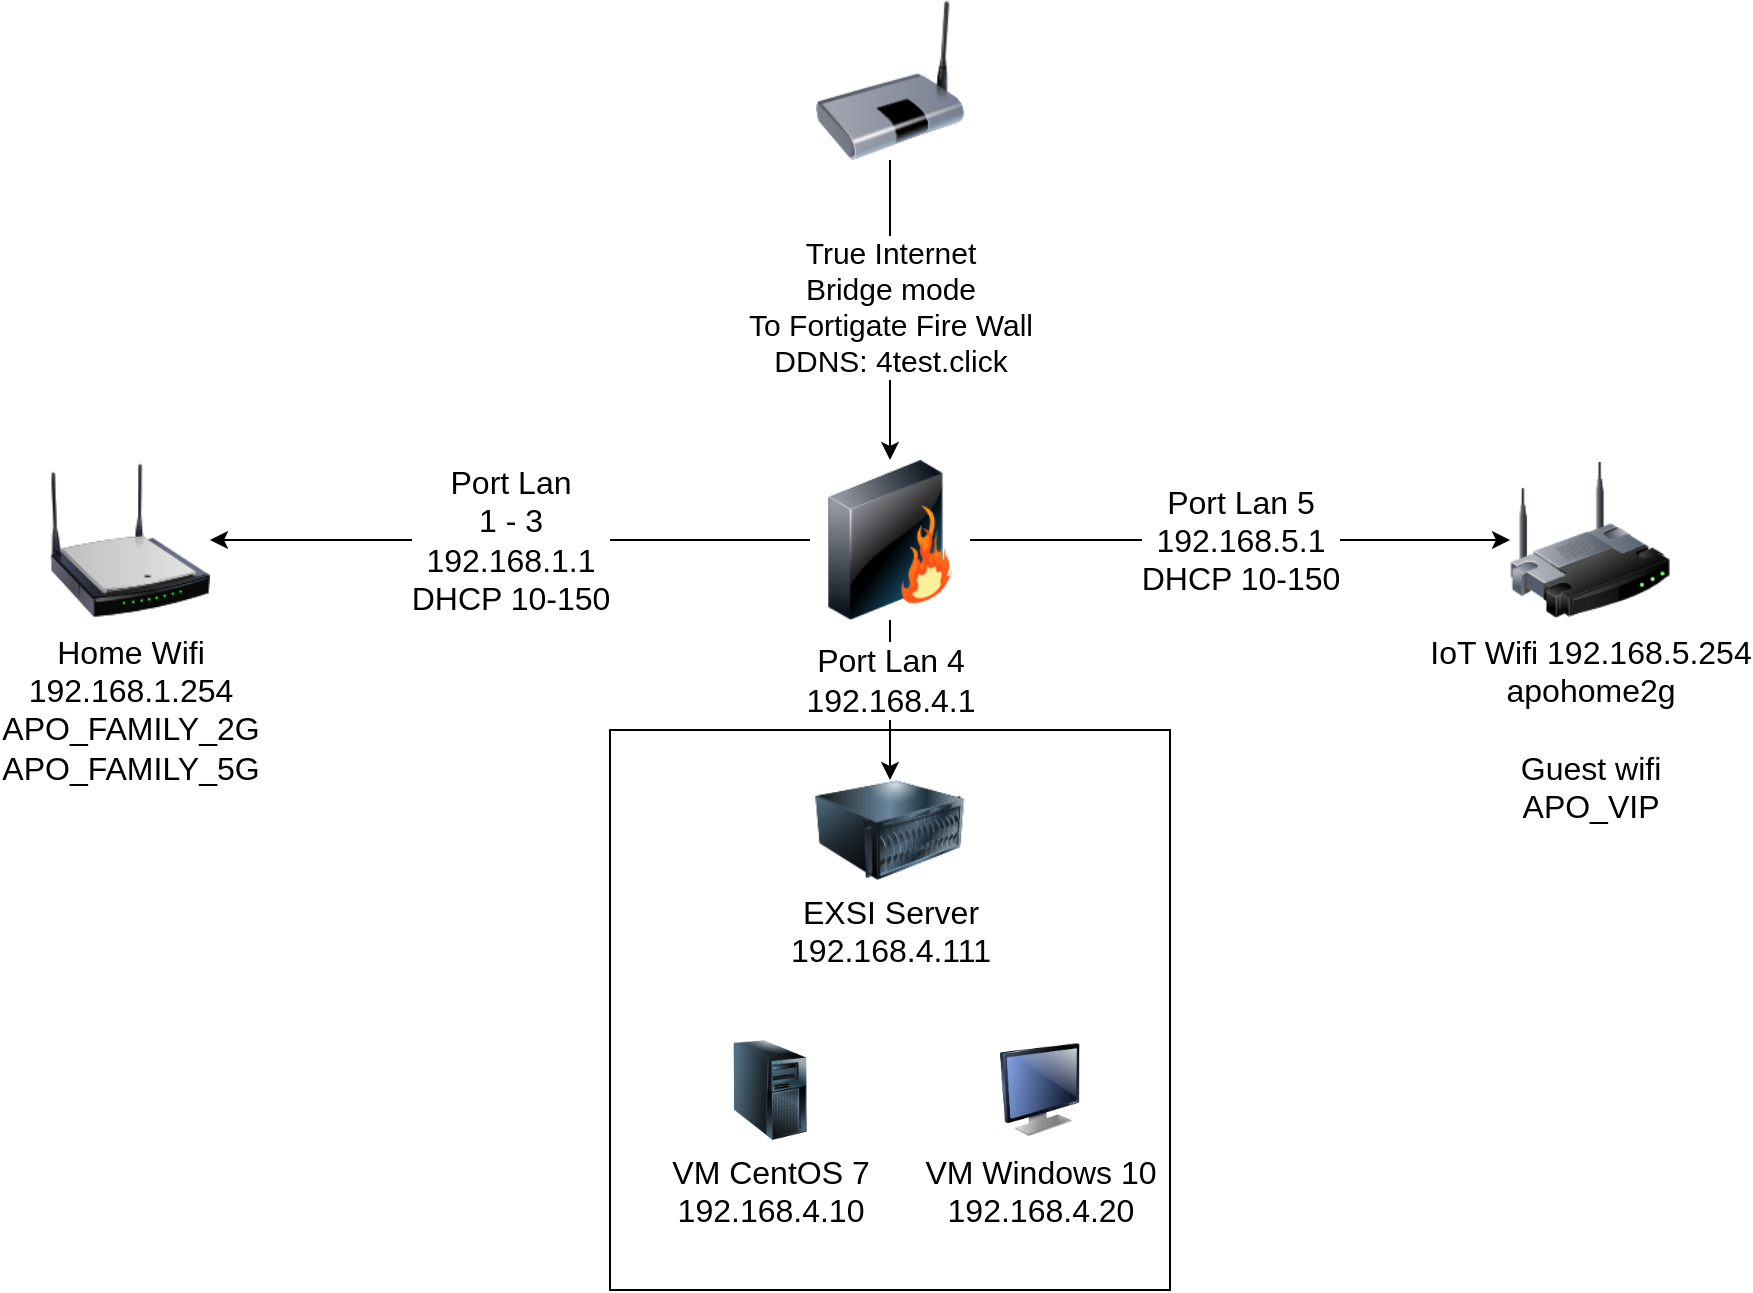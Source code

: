 <mxfile version="20.7.4" type="github">
  <diagram name="Page-1" id="55a83fd1-7818-8e21-69c5-c3457e3827bb">
    <mxGraphModel dx="1434" dy="923" grid="1" gridSize="10" guides="1" tooltips="1" connect="1" arrows="1" fold="1" page="1" pageScale="1" pageWidth="1100" pageHeight="850" background="none" math="0" shadow="0">
      <root>
        <mxCell id="0" />
        <mxCell id="1" parent="0" />
        <mxCell id="_WVn60v9LsM-YPeAkgen-11" value="" style="whiteSpace=wrap;html=1;aspect=fixed;fillColor=none;fontSize=16;" vertex="1" parent="1">
          <mxGeometry x="410" y="455" width="280" height="280" as="geometry" />
        </mxCell>
        <mxCell id="_WVn60v9LsM-YPeAkgen-2" value="&lt;font style=&quot;font-size: 16px;&quot;&gt;Port Lan &lt;br style=&quot;font-size: 16px;&quot;&gt;1 - 3&lt;br style=&quot;font-size: 16px;&quot;&gt;192.168.1.1&lt;br style=&quot;font-size: 16px;&quot;&gt;DHCP 10-150&lt;/font&gt;" style="edgeStyle=orthogonalEdgeStyle;rounded=0;orthogonalLoop=1;jettySize=auto;html=1;fontSize=16;" edge="1" parent="1" source="69ecfefc5c41e42c-3" target="_WVn60v9LsM-YPeAkgen-8">
          <mxGeometry relative="1" as="geometry">
            <mxPoint x="370" y="360" as="targetPoint" />
          </mxGeometry>
        </mxCell>
        <mxCell id="_WVn60v9LsM-YPeAkgen-10" value="Port Lan 4&lt;br style=&quot;font-size: 16px;&quot;&gt;192.168.4.1" style="edgeStyle=none;rounded=0;orthogonalLoop=1;jettySize=auto;html=1;fontSize=16;" edge="1" parent="1" source="69ecfefc5c41e42c-3" target="_WVn60v9LsM-YPeAkgen-9">
          <mxGeometry x="-0.25" relative="1" as="geometry">
            <mxPoint as="offset" />
          </mxGeometry>
        </mxCell>
        <mxCell id="_WVn60v9LsM-YPeAkgen-15" value="Port Lan 5&lt;br style=&quot;font-size: 16px;&quot;&gt;192.168.5.1&lt;br style=&quot;font-size: 16px;&quot;&gt;DHCP 10-150" style="edgeStyle=none;rounded=0;orthogonalLoop=1;jettySize=auto;html=1;fontSize=16;" edge="1" parent="1" source="69ecfefc5c41e42c-3" target="_WVn60v9LsM-YPeAkgen-14">
          <mxGeometry relative="1" as="geometry" />
        </mxCell>
        <mxCell id="69ecfefc5c41e42c-3" value="" style="image;html=1;labelBackgroundColor=#ffffff;image=img/lib/clip_art/networking/Firewall_128x128.png;rounded=1;shadow=0;comic=0;strokeWidth=2;fontSize=16;labelPosition=right;verticalLabelPosition=middle;align=left;verticalAlign=middle;" parent="1" vertex="1">
          <mxGeometry x="510" y="320" width="80" height="80" as="geometry" />
        </mxCell>
        <mxCell id="_WVn60v9LsM-YPeAkgen-7" value="" style="edgeStyle=none;rounded=0;orthogonalLoop=1;jettySize=auto;html=1;fontSize=16;" edge="1" parent="1" source="_WVn60v9LsM-YPeAkgen-3" target="69ecfefc5c41e42c-3">
          <mxGeometry relative="1" as="geometry" />
        </mxCell>
        <mxCell id="_WVn60v9LsM-YPeAkgen-3" value="&lt;font style=&quot;font-size: 15px;&quot;&gt;True Internet&lt;br style=&quot;&quot;&gt;Bridge mode&lt;br&gt;To Fortigate Fire Wall&lt;br&gt;DDNS: 4test.click&lt;/font&gt;" style="image;html=1;image=img/lib/clip_art/networking/Bridge_128x128.png;fontSize=12;spacingTop=31;" vertex="1" parent="1">
          <mxGeometry x="510" y="90" width="80" height="80" as="geometry" />
        </mxCell>
        <mxCell id="_WVn60v9LsM-YPeAkgen-8" value="&lt;font style=&quot;font-size: 16px;&quot;&gt;Home Wifi &lt;br style=&quot;font-size: 16px;&quot;&gt;192.168.1.254&lt;br style=&quot;font-size: 16px;&quot;&gt;APO_FAMILY_2G&lt;br style=&quot;font-size: 16px;&quot;&gt;APO_FAMILY_5G&lt;/font&gt;" style="image;html=1;image=img/lib/clip_art/networking/Wireless_Router_N_128x128.png;fontSize=16;" vertex="1" parent="1">
          <mxGeometry x="130" y="320" width="80" height="80" as="geometry" />
        </mxCell>
        <mxCell id="_WVn60v9LsM-YPeAkgen-9" value="EXSI Server&lt;br style=&quot;font-size: 16px;&quot;&gt;192.168.4.111" style="image;html=1;image=img/lib/clip_art/computers/Server_128x128.png;fontSize=16;" vertex="1" parent="1">
          <mxGeometry x="495" y="480" width="110" height="50" as="geometry" />
        </mxCell>
        <mxCell id="_WVn60v9LsM-YPeAkgen-12" value="VM Windows 10&lt;br style=&quot;font-size: 16px;&quot;&gt;192.168.4.20" style="image;html=1;image=img/lib/clip_art/computers/Monitor_128x128.png;fillColor=none;fontSize=16;" vertex="1" parent="1">
          <mxGeometry x="605" y="610" width="40" height="50" as="geometry" />
        </mxCell>
        <mxCell id="_WVn60v9LsM-YPeAkgen-13" value="VM CentOS 7&lt;br style=&quot;font-size: 16px;&quot;&gt;192.168.4.10" style="image;html=1;image=img/lib/clip_art/computers/Server_Tower_128x128.png;fillColor=none;fontSize=16;" vertex="1" parent="1">
          <mxGeometry x="470" y="610" width="40" height="50" as="geometry" />
        </mxCell>
        <mxCell id="_WVn60v9LsM-YPeAkgen-14" value="IoT Wifi 192.168.5.254&lt;br style=&quot;font-size: 16px;&quot;&gt;apohome2g&lt;br style=&quot;font-size: 16px;&quot;&gt;&lt;br style=&quot;font-size: 16px;&quot;&gt;Guest wifi&lt;br style=&quot;font-size: 16px;&quot;&gt;APO_VIP" style="image;html=1;image=img/lib/clip_art/networking/Wireless_Router_128x128.png;fontSize=16;fillColor=none;" vertex="1" parent="1">
          <mxGeometry x="860" y="320" width="80" height="80" as="geometry" />
        </mxCell>
      </root>
    </mxGraphModel>
  </diagram>
</mxfile>
